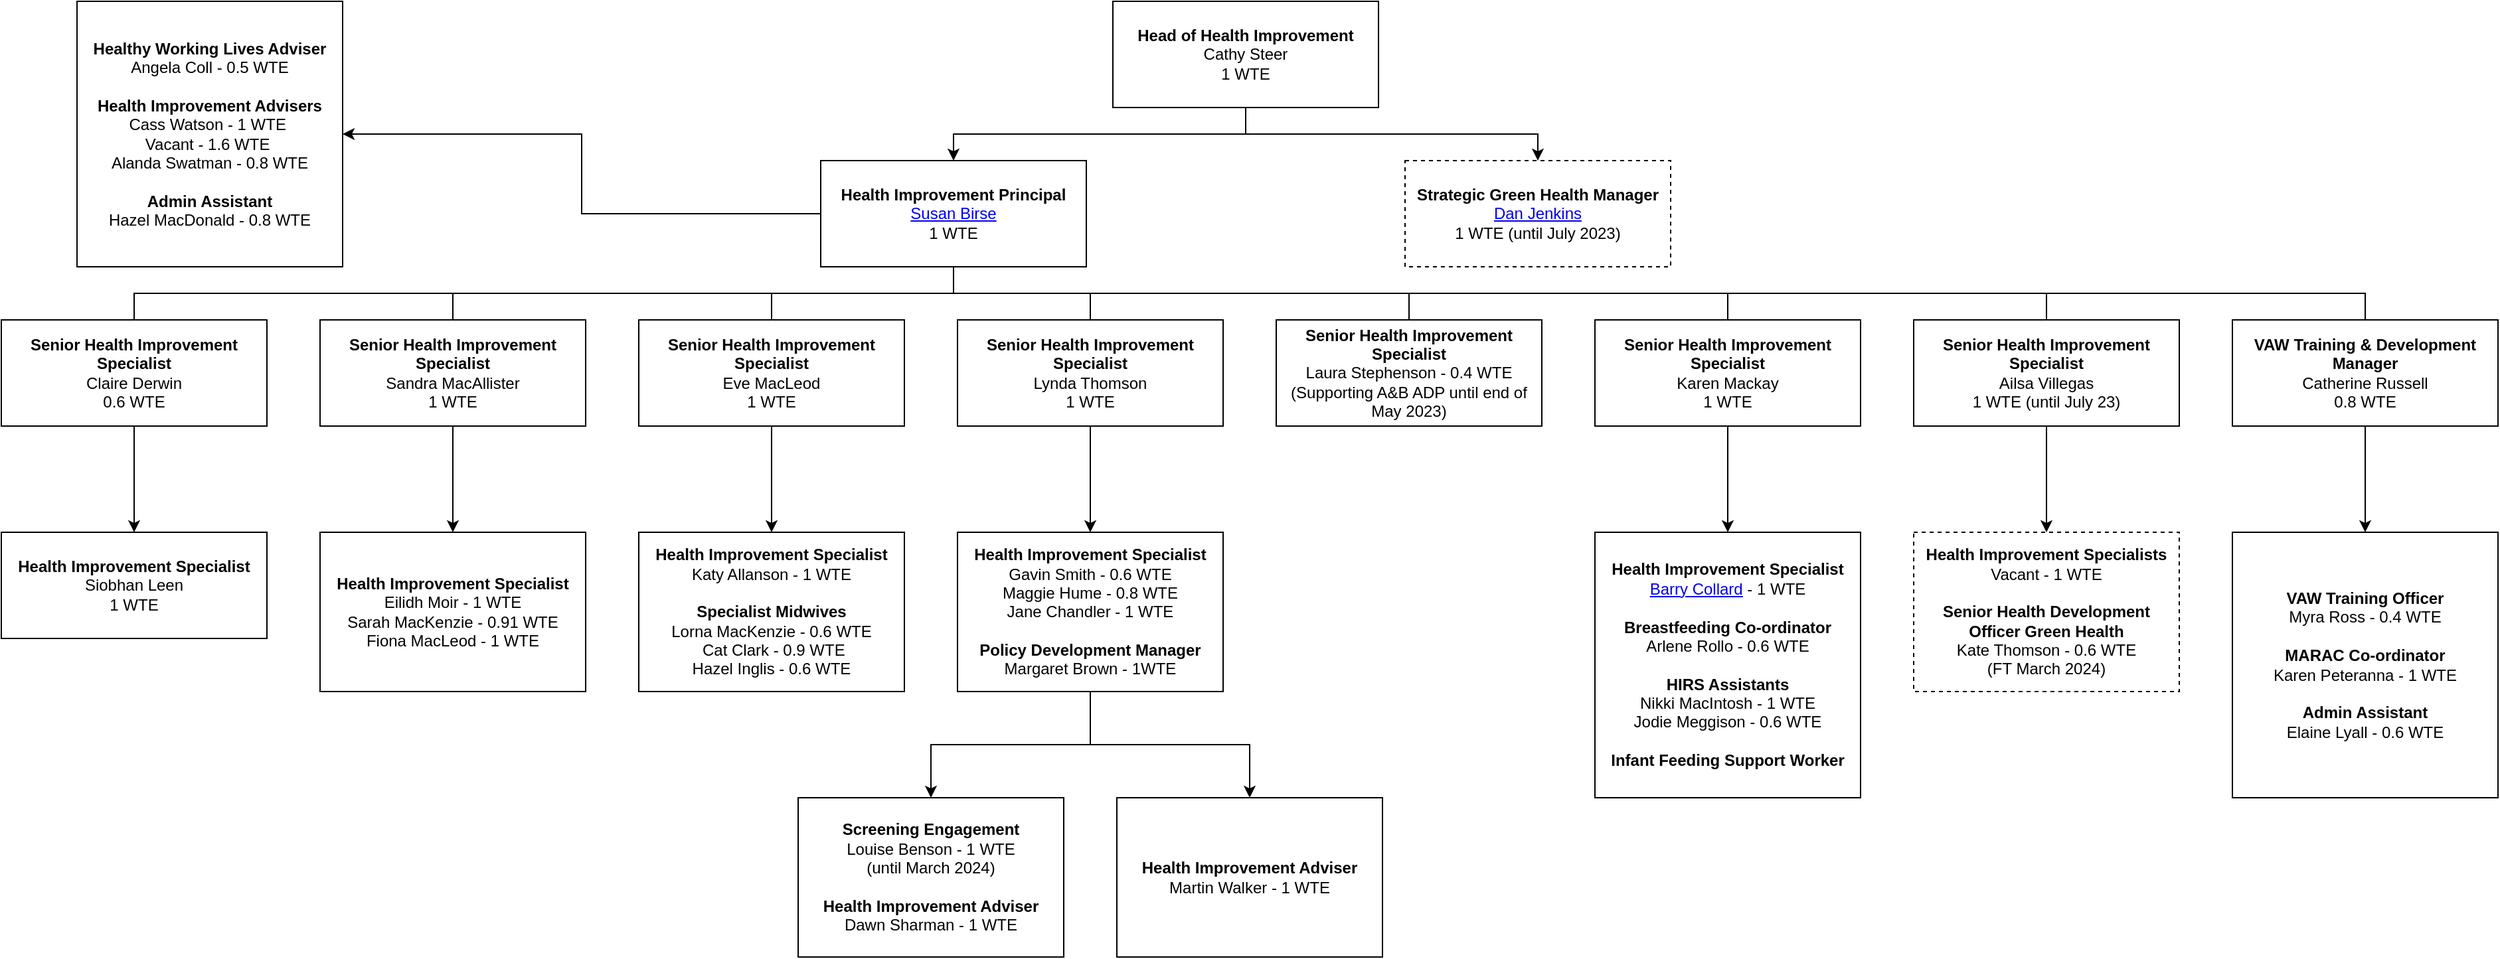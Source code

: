 <mxfile version="21.3.8" type="github">
  <diagram name="Page-1" id="HcX3bfwF6lE1asdT7tTk">
    <mxGraphModel dx="1434" dy="764" grid="1" gridSize="10" guides="1" tooltips="1" connect="1" arrows="1" fold="1" page="1" pageScale="1" pageWidth="1920" pageHeight="1200" math="0" shadow="0">
      <root>
        <mxCell id="0" />
        <mxCell id="1" parent="0" />
        <mxCell id="362GJsHBonHIGvl6nyRb-12" style="edgeStyle=orthogonalEdgeStyle;rounded=0;orthogonalLoop=1;jettySize=auto;html=1;exitX=0.5;exitY=1;exitDx=0;exitDy=0;entryX=0.5;entryY=0;entryDx=0;entryDy=0;" parent="1" source="vD92ctXVasO_yc49qX7o-1" target="vD92ctXVasO_yc49qX7o-2" edge="1">
          <mxGeometry relative="1" as="geometry" />
        </mxCell>
        <mxCell id="362GJsHBonHIGvl6nyRb-13" style="edgeStyle=orthogonalEdgeStyle;rounded=0;orthogonalLoop=1;jettySize=auto;html=1;exitX=0.5;exitY=1;exitDx=0;exitDy=0;" parent="1" source="vD92ctXVasO_yc49qX7o-1" target="362GJsHBonHIGvl6nyRb-1" edge="1">
          <mxGeometry relative="1" as="geometry" />
        </mxCell>
        <mxCell id="vD92ctXVasO_yc49qX7o-1" value="&lt;b&gt;Head of Health Improvement&lt;/b&gt;&lt;br&gt;Cathy Steer&lt;br&gt;1 WTE" style="rounded=0;whiteSpace=wrap;html=1;align=center;" parent="1" vertex="1">
          <mxGeometry x="860" y="40" width="200" height="80" as="geometry" />
        </mxCell>
        <mxCell id="gycXvk_gMWdpRGh6Wd55-24" style="edgeStyle=orthogonalEdgeStyle;rounded=0;orthogonalLoop=1;jettySize=auto;html=1;exitX=0;exitY=0.5;exitDx=0;exitDy=0;entryX=1;entryY=0.5;entryDx=0;entryDy=0;" parent="1" source="vD92ctXVasO_yc49qX7o-2" target="362GJsHBonHIGvl6nyRb-2" edge="1">
          <mxGeometry relative="1" as="geometry" />
        </mxCell>
        <UserObject label="&lt;b&gt;Health Improvement Principal&lt;br&gt;&lt;/b&gt;&lt;a href=&quot;https://nhshighland.publichealth.scot.nhs.uk/staff/susan-birse/&quot;&gt;Susan Birse&lt;/a&gt;&lt;br&gt;1 WTE" id="vD92ctXVasO_yc49qX7o-2">
          <mxCell style="rounded=0;whiteSpace=wrap;html=1;align=center;" parent="1" vertex="1">
            <mxGeometry x="640" y="160" width="200" height="80" as="geometry" />
          </mxCell>
        </UserObject>
        <UserObject label="&lt;b&gt;Strategic Green Health Manager&lt;br&gt;&lt;/b&gt;&lt;a href=&quot;https://nhshighland.publichealth.scot.nhs.uk/staff/dan-jenkins/&quot;&gt;Dan Jenkins&lt;/a&gt;&lt;br&gt;1 WTE (until July 2023)" id="362GJsHBonHIGvl6nyRb-1">
          <mxCell style="rounded=0;whiteSpace=wrap;html=1;align=center;dashed=1;" parent="1" vertex="1">
            <mxGeometry x="1080" y="160" width="200" height="80" as="geometry" />
          </mxCell>
        </UserObject>
        <mxCell id="362GJsHBonHIGvl6nyRb-2" value="&lt;div&gt;&lt;b&gt;Healthy Working Lives Adviser&lt;/b&gt;&lt;/div&gt;&lt;div&gt;Angela Coll - 0.5 WTE&lt;/div&gt;&lt;div&gt;&lt;br&gt;&lt;/div&gt;&lt;div&gt;&lt;b&gt;Health Improvement Advisers&lt;/b&gt;&lt;/div&gt;&lt;div&gt;Cass Watson - 1 WTE&amp;nbsp;&lt;/div&gt;&lt;div&gt;Vacant - 1.6 WTE&amp;nbsp;&lt;/div&gt;&lt;div&gt;Alanda Swatman - 0.8 WTE&lt;/div&gt;&lt;div&gt;&lt;br&gt;&lt;/div&gt;&lt;div&gt;&lt;b&gt;Admin Assistant&lt;/b&gt;&lt;/div&gt;&lt;div&gt;Hazel MacDonald - 0.8 WTE&lt;/div&gt;" style="rounded=0;whiteSpace=wrap;html=1;" parent="1" vertex="1">
          <mxGeometry x="80" y="40" width="200" height="200" as="geometry" />
        </mxCell>
        <mxCell id="gycXvk_gMWdpRGh6Wd55-1" style="edgeStyle=orthogonalEdgeStyle;rounded=0;orthogonalLoop=1;jettySize=auto;html=1;exitX=0.5;exitY=0;exitDx=0;exitDy=0;entryX=0.5;entryY=1;entryDx=0;entryDy=0;endArrow=none;endFill=0;" parent="1" source="362GJsHBonHIGvl6nyRb-6" target="vD92ctXVasO_yc49qX7o-2" edge="1">
          <mxGeometry relative="1" as="geometry" />
        </mxCell>
        <mxCell id="gycXvk_gMWdpRGh6Wd55-9" value="" style="edgeStyle=orthogonalEdgeStyle;rounded=0;orthogonalLoop=1;jettySize=auto;html=1;" parent="1" source="362GJsHBonHIGvl6nyRb-6" target="gycXvk_gMWdpRGh6Wd55-8" edge="1">
          <mxGeometry relative="1" as="geometry" />
        </mxCell>
        <mxCell id="362GJsHBonHIGvl6nyRb-6" value="&lt;div&gt;&lt;b&gt;Senior Health Improvement Specialist&lt;/b&gt;&lt;/div&gt;&lt;div&gt;Claire Derwin&lt;/div&gt;&lt;div&gt;0.6 WTE&lt;/div&gt;" style="rounded=0;whiteSpace=wrap;html=1;" parent="1" vertex="1">
          <mxGeometry x="23" y="280" width="200" height="80" as="geometry" />
        </mxCell>
        <mxCell id="gycXvk_gMWdpRGh6Wd55-11" value="" style="edgeStyle=orthogonalEdgeStyle;rounded=0;orthogonalLoop=1;jettySize=auto;html=1;" parent="1" source="362GJsHBonHIGvl6nyRb-7" target="gycXvk_gMWdpRGh6Wd55-10" edge="1">
          <mxGeometry relative="1" as="geometry" />
        </mxCell>
        <mxCell id="gycXvk_gMWdpRGh6Wd55-33" style="edgeStyle=orthogonalEdgeStyle;rounded=0;orthogonalLoop=1;jettySize=auto;html=1;exitX=0.5;exitY=0;exitDx=0;exitDy=0;entryX=0.5;entryY=1;entryDx=0;entryDy=0;endArrow=none;endFill=0;" parent="1" source="362GJsHBonHIGvl6nyRb-7" target="vD92ctXVasO_yc49qX7o-2" edge="1">
          <mxGeometry relative="1" as="geometry" />
        </mxCell>
        <mxCell id="362GJsHBonHIGvl6nyRb-7" value="&lt;div&gt;&lt;b&gt;Senior Health Improvement Specialist&lt;/b&gt;&lt;/div&gt;&lt;div&gt;Sandra MacAllister&lt;/div&gt;&lt;div&gt;1 WTE&lt;/div&gt;" style="rounded=0;whiteSpace=wrap;html=1;" parent="1" vertex="1">
          <mxGeometry x="263" y="280" width="200" height="80" as="geometry" />
        </mxCell>
        <mxCell id="gycXvk_gMWdpRGh6Wd55-3" style="edgeStyle=orthogonalEdgeStyle;rounded=0;orthogonalLoop=1;jettySize=auto;html=1;exitX=0.5;exitY=0;exitDx=0;exitDy=0;entryX=0.5;entryY=1;entryDx=0;entryDy=0;endArrow=none;endFill=0;" parent="1" source="362GJsHBonHIGvl6nyRb-8" target="vD92ctXVasO_yc49qX7o-2" edge="1">
          <mxGeometry relative="1" as="geometry" />
        </mxCell>
        <mxCell id="gycXvk_gMWdpRGh6Wd55-13" value="" style="edgeStyle=orthogonalEdgeStyle;rounded=0;orthogonalLoop=1;jettySize=auto;html=1;" parent="1" source="362GJsHBonHIGvl6nyRb-8" target="gycXvk_gMWdpRGh6Wd55-12" edge="1">
          <mxGeometry relative="1" as="geometry" />
        </mxCell>
        <mxCell id="362GJsHBonHIGvl6nyRb-8" value="&lt;div&gt;&lt;b&gt;Senior Health Improvement Specialist&lt;/b&gt;&lt;/div&gt;&lt;div&gt;Eve MacLeod&lt;/div&gt;&lt;div&gt;1 WTE&lt;/div&gt;" style="rounded=0;whiteSpace=wrap;html=1;" parent="1" vertex="1">
          <mxGeometry x="503" y="280" width="200" height="80" as="geometry" />
        </mxCell>
        <mxCell id="gycXvk_gMWdpRGh6Wd55-4" style="edgeStyle=orthogonalEdgeStyle;rounded=0;orthogonalLoop=1;jettySize=auto;html=1;exitX=0.5;exitY=0;exitDx=0;exitDy=0;entryX=0.5;entryY=1;entryDx=0;entryDy=0;endArrow=none;endFill=0;" parent="1" source="362GJsHBonHIGvl6nyRb-9" target="vD92ctXVasO_yc49qX7o-2" edge="1">
          <mxGeometry relative="1" as="geometry" />
        </mxCell>
        <mxCell id="gycXvk_gMWdpRGh6Wd55-15" value="" style="edgeStyle=orthogonalEdgeStyle;rounded=0;orthogonalLoop=1;jettySize=auto;html=1;" parent="1" source="362GJsHBonHIGvl6nyRb-9" target="gycXvk_gMWdpRGh6Wd55-14" edge="1">
          <mxGeometry relative="1" as="geometry" />
        </mxCell>
        <mxCell id="362GJsHBonHIGvl6nyRb-9" value="&lt;div&gt;&lt;b&gt;Senior Health Improvement Specialist&lt;/b&gt;&lt;/div&gt;&lt;div&gt;&lt;div&gt;Lynda Thomson&lt;/div&gt;&lt;div&gt;1 WTE&lt;/div&gt;&lt;/div&gt;" style="rounded=0;whiteSpace=wrap;html=1;" parent="1" vertex="1">
          <mxGeometry x="743" y="280" width="200" height="80" as="geometry" />
        </mxCell>
        <mxCell id="gycXvk_gMWdpRGh6Wd55-5" style="edgeStyle=orthogonalEdgeStyle;rounded=0;orthogonalLoop=1;jettySize=auto;html=1;exitX=0.5;exitY=0;exitDx=0;exitDy=0;entryX=0.5;entryY=1;entryDx=0;entryDy=0;endArrow=none;endFill=0;" parent="1" source="362GJsHBonHIGvl6nyRb-10" target="vD92ctXVasO_yc49qX7o-2" edge="1">
          <mxGeometry relative="1" as="geometry" />
        </mxCell>
        <mxCell id="362GJsHBonHIGvl6nyRb-10" value="&lt;div&gt;&lt;b&gt;Senior Health Improvement Specialist&lt;/b&gt;&lt;/div&gt;&lt;div&gt;&lt;div&gt;Laura Stephenson -&amp;nbsp;&lt;span style=&quot;background-color: initial;&quot;&gt;0.4 WTE&lt;/span&gt;&lt;/div&gt;&lt;div&gt;(Supporting A&amp;amp;B ADP until end of May 2023)&lt;/div&gt;&lt;/div&gt;" style="rounded=0;whiteSpace=wrap;html=1;" parent="1" vertex="1">
          <mxGeometry x="983" y="280" width="200" height="80" as="geometry" />
        </mxCell>
        <mxCell id="gycXvk_gMWdpRGh6Wd55-7" style="edgeStyle=orthogonalEdgeStyle;rounded=0;orthogonalLoop=1;jettySize=auto;html=1;exitX=0.5;exitY=0;exitDx=0;exitDy=0;entryX=0.5;entryY=1;entryDx=0;entryDy=0;endArrow=none;endFill=0;" parent="1" source="362GJsHBonHIGvl6nyRb-11" target="vD92ctXVasO_yc49qX7o-2" edge="1">
          <mxGeometry relative="1" as="geometry" />
        </mxCell>
        <mxCell id="gycXvk_gMWdpRGh6Wd55-19" value="" style="edgeStyle=orthogonalEdgeStyle;rounded=0;orthogonalLoop=1;jettySize=auto;html=1;" parent="1" source="362GJsHBonHIGvl6nyRb-11" target="gycXvk_gMWdpRGh6Wd55-18" edge="1">
          <mxGeometry relative="1" as="geometry" />
        </mxCell>
        <mxCell id="362GJsHBonHIGvl6nyRb-11" value="&lt;div&gt;&lt;b&gt;Senior Health Improvement Specialist&lt;/b&gt;&lt;/div&gt;&lt;div&gt;Karen Mackay&lt;/div&gt;&lt;div&gt;1 WTE&lt;/div&gt;" style="rounded=0;whiteSpace=wrap;html=1;" parent="1" vertex="1">
          <mxGeometry x="1223" y="280" width="200" height="80" as="geometry" />
        </mxCell>
        <mxCell id="gycXvk_gMWdpRGh6Wd55-8" value="&lt;div&gt;&lt;b&gt;Health Improvement Specialist&lt;/b&gt;&lt;/div&gt;&lt;div&gt;Siobhan Leen&lt;/div&gt;&lt;div&gt;1 WTE&lt;/div&gt;" style="rounded=0;whiteSpace=wrap;html=1;" parent="1" vertex="1">
          <mxGeometry x="23" y="440" width="200" height="80" as="geometry" />
        </mxCell>
        <mxCell id="gycXvk_gMWdpRGh6Wd55-10" value="&lt;div&gt;&lt;b&gt;Health Improvement Specialist&lt;/b&gt;&lt;/div&gt;&lt;div&gt;Eilidh Moir - 1 WTE&lt;/div&gt;&lt;div&gt;Sarah MacKenzie - 0.91 WTE&lt;/div&gt;&lt;div&gt;Fiona MacLeod - 1 WTE&lt;/div&gt;" style="rounded=0;whiteSpace=wrap;html=1;" parent="1" vertex="1">
          <mxGeometry x="263" y="440" width="200" height="120" as="geometry" />
        </mxCell>
        <mxCell id="gycXvk_gMWdpRGh6Wd55-12" value="&lt;div&gt;&lt;b&gt;Health Improvement Specialist&lt;/b&gt;&lt;/div&gt;&lt;div&gt;Katy Allanson - 1 WTE&lt;/div&gt;&lt;div&gt;&lt;br&gt;&lt;/div&gt;&lt;div&gt;&lt;b&gt;Specialist Midwives&lt;/b&gt;&lt;/div&gt;&lt;div&gt;&lt;div&gt;Lorna MacKenzie - 0.6 WTE&lt;/div&gt;&lt;div&gt;&amp;nbsp;Cat Clark - 0.9 WTE&lt;/div&gt;&lt;div&gt;Hazel Inglis - 0.6 WTE&lt;/div&gt;&lt;/div&gt;" style="rounded=0;whiteSpace=wrap;html=1;" parent="1" vertex="1">
          <mxGeometry x="503" y="440" width="200" height="120" as="geometry" />
        </mxCell>
        <mxCell id="gycXvk_gMWdpRGh6Wd55-21" value="" style="edgeStyle=orthogonalEdgeStyle;rounded=0;orthogonalLoop=1;jettySize=auto;html=1;" parent="1" source="gycXvk_gMWdpRGh6Wd55-14" target="gycXvk_gMWdpRGh6Wd55-20" edge="1">
          <mxGeometry relative="1" as="geometry" />
        </mxCell>
        <mxCell id="gycXvk_gMWdpRGh6Wd55-32" value="" style="edgeStyle=orthogonalEdgeStyle;rounded=0;orthogonalLoop=1;jettySize=auto;html=1;" parent="1" source="gycXvk_gMWdpRGh6Wd55-14" target="gycXvk_gMWdpRGh6Wd55-31" edge="1">
          <mxGeometry relative="1" as="geometry" />
        </mxCell>
        <mxCell id="gycXvk_gMWdpRGh6Wd55-14" value="&lt;div&gt;&lt;b&gt;Health Improvement Specialist&lt;/b&gt;&lt;/div&gt;&lt;div&gt;Gavin Smith - 0.6 WTE&lt;/div&gt;&lt;div&gt;Maggie Hume - 0.8 WTE&lt;/div&gt;&lt;div&gt;Jane Chandler - 1 WTE&lt;/div&gt;&lt;div&gt;&lt;b&gt;&lt;br&gt;&lt;/b&gt;&lt;/div&gt;&lt;div&gt;&lt;b&gt;Policy Development Manager&lt;/b&gt;&lt;/div&gt;&lt;div&gt;Margaret Brown - 1WTE&lt;/div&gt;" style="rounded=0;whiteSpace=wrap;html=1;" parent="1" vertex="1">
          <mxGeometry x="743" y="440" width="200" height="120" as="geometry" />
        </mxCell>
        <mxCell id="gycXvk_gMWdpRGh6Wd55-18" value="&lt;div&gt;&lt;b&gt;Health Improvement Specialist&lt;/b&gt;&lt;/div&gt;&lt;div&gt;&lt;a href=&quot;https://nhshighland.publichealth.scot.nhs.uk/staff/barry-collard/&quot;&gt;Barry Collard&lt;/a&gt; - 1 WTE&lt;/div&gt;&lt;div&gt;&lt;b&gt;&lt;br&gt;&lt;/b&gt;&lt;/div&gt;&lt;div&gt;&lt;b&gt;Breastfeeding Co-ordinator&lt;/b&gt;&lt;/div&gt;&lt;div&gt;Arlene Rollo - 0.6 WTE&lt;/div&gt;&lt;div&gt;&lt;b&gt;&lt;br&gt;&lt;/b&gt;&lt;/div&gt;&lt;div&gt;&lt;b&gt;HIRS Assistants&lt;/b&gt;&lt;/div&gt;&lt;div&gt;Nikki MacIntosh - 1 WTE&lt;/div&gt;&lt;div&gt;Jodie Meggison - 0.6 WTE&lt;/div&gt;&lt;div&gt;&lt;b&gt;&lt;br&gt;&lt;/b&gt;&lt;/div&gt;&lt;div&gt;&lt;b&gt;Infant Feeding Support Worker&lt;/b&gt;&lt;/div&gt;" style="rounded=0;whiteSpace=wrap;html=1;" parent="1" vertex="1">
          <mxGeometry x="1223" y="440" width="200" height="200" as="geometry" />
        </mxCell>
        <mxCell id="gycXvk_gMWdpRGh6Wd55-20" value="&lt;div&gt;&lt;b&gt;Screening Engagement&lt;/b&gt;&lt;/div&gt;&lt;div&gt;Louise Benson - 1 WTE&lt;br&gt;(until March 2024)&lt;/div&gt;&lt;div&gt;&lt;b&gt;&lt;br&gt;&lt;/b&gt;&lt;/div&gt;&lt;div&gt;&lt;b&gt;Health Improvement Adviser&lt;/b&gt;&lt;/div&gt;&lt;div&gt;Dawn Sharman - 1 WTE&lt;/div&gt;" style="rounded=0;whiteSpace=wrap;html=1;" parent="1" vertex="1">
          <mxGeometry x="623" y="640" width="200" height="120" as="geometry" />
        </mxCell>
        <mxCell id="gycXvk_gMWdpRGh6Wd55-25" style="edgeStyle=orthogonalEdgeStyle;rounded=0;orthogonalLoop=1;jettySize=auto;html=1;exitX=0.5;exitY=0;exitDx=0;exitDy=0;entryX=0.5;entryY=1;entryDx=0;entryDy=0;endArrow=none;endFill=0;" parent="1" source="gycXvk_gMWdpRGh6Wd55-22" target="vD92ctXVasO_yc49qX7o-2" edge="1">
          <mxGeometry relative="1" as="geometry" />
        </mxCell>
        <mxCell id="gycXvk_gMWdpRGh6Wd55-28" value="" style="edgeStyle=orthogonalEdgeStyle;rounded=0;orthogonalLoop=1;jettySize=auto;html=1;" parent="1" source="gycXvk_gMWdpRGh6Wd55-22" target="gycXvk_gMWdpRGh6Wd55-27" edge="1">
          <mxGeometry relative="1" as="geometry" />
        </mxCell>
        <mxCell id="gycXvk_gMWdpRGh6Wd55-22" value="&lt;div&gt;&lt;b&gt;Senior Health Improvement Specialist&lt;/b&gt;&lt;/div&gt;&lt;div&gt;&lt;div&gt;Ailsa Villegas&lt;/div&gt;&lt;div&gt;1 WTE (until July 23)&lt;/div&gt;&lt;/div&gt;" style="rounded=0;whiteSpace=wrap;html=1;" parent="1" vertex="1">
          <mxGeometry x="1463" y="280" width="200" height="80" as="geometry" />
        </mxCell>
        <mxCell id="gycXvk_gMWdpRGh6Wd55-26" style="edgeStyle=orthogonalEdgeStyle;rounded=0;orthogonalLoop=1;jettySize=auto;html=1;exitX=0.5;exitY=0;exitDx=0;exitDy=0;entryX=0.5;entryY=1;entryDx=0;entryDy=0;endArrow=none;endFill=0;" parent="1" source="gycXvk_gMWdpRGh6Wd55-23" target="vD92ctXVasO_yc49qX7o-2" edge="1">
          <mxGeometry relative="1" as="geometry" />
        </mxCell>
        <mxCell id="gycXvk_gMWdpRGh6Wd55-30" value="" style="edgeStyle=orthogonalEdgeStyle;rounded=0;orthogonalLoop=1;jettySize=auto;html=1;" parent="1" source="gycXvk_gMWdpRGh6Wd55-23" target="gycXvk_gMWdpRGh6Wd55-29" edge="1">
          <mxGeometry relative="1" as="geometry" />
        </mxCell>
        <mxCell id="gycXvk_gMWdpRGh6Wd55-23" value="&lt;div&gt;&lt;b&gt;VAW Training &amp;amp; Development Manager&lt;/b&gt;&lt;/div&gt;&lt;div&gt;Catherine Russell&lt;/div&gt;&lt;div&gt;0.8 WTE&lt;/div&gt;" style="rounded=0;whiteSpace=wrap;html=1;" parent="1" vertex="1">
          <mxGeometry x="1703" y="280" width="200" height="80" as="geometry" />
        </mxCell>
        <mxCell id="gycXvk_gMWdpRGh6Wd55-27" value="&lt;div&gt;&lt;b&gt;Health Improvement Specialists&lt;/b&gt;&lt;/div&gt;&lt;div&gt;Vacant - 1 WTE&lt;/div&gt;&lt;div&gt;&lt;br&gt;&lt;/div&gt;&lt;div&gt;&lt;b&gt;Senior Health Development Officer Green Health&lt;/b&gt;&lt;/div&gt;&lt;div&gt;Kate Thomson - 0.6 WTE&lt;br&gt;(FT March 2024)&lt;/div&gt;" style="rounded=0;whiteSpace=wrap;html=1;dashed=1;" parent="1" vertex="1">
          <mxGeometry x="1463" y="440" width="200" height="120" as="geometry" />
        </mxCell>
        <mxCell id="gycXvk_gMWdpRGh6Wd55-29" value="&lt;div&gt;&lt;b&gt;VAW Training Officer&lt;/b&gt;&lt;/div&gt;&lt;div&gt;Myra Ross - 0.4 WTE&lt;/div&gt;&lt;div&gt;&lt;br&gt;&lt;/div&gt;&lt;div&gt;&lt;b&gt;MARAC Co-ordinator&lt;/b&gt;&lt;/div&gt;&lt;div&gt;Karen Peteranna - 1 WTE&lt;/div&gt;&lt;div&gt;&lt;br&gt;&lt;/div&gt;&lt;div&gt;&lt;b&gt;Admin Assistant&lt;/b&gt;&lt;/div&gt;&lt;div&gt;Elaine Lyall - 0.6 WTE&lt;/div&gt;" style="rounded=0;whiteSpace=wrap;html=1;" parent="1" vertex="1">
          <mxGeometry x="1703" y="440" width="200" height="200" as="geometry" />
        </mxCell>
        <mxCell id="gycXvk_gMWdpRGh6Wd55-31" value="&lt;div&gt;&lt;b&gt;Health Improvement Adviser&lt;/b&gt;&lt;/div&gt;&lt;div&gt;Martin Walker - 1 WTE&lt;/div&gt;" style="rounded=0;whiteSpace=wrap;html=1;" parent="1" vertex="1">
          <mxGeometry x="863" y="640" width="200" height="120" as="geometry" />
        </mxCell>
      </root>
    </mxGraphModel>
  </diagram>
</mxfile>
